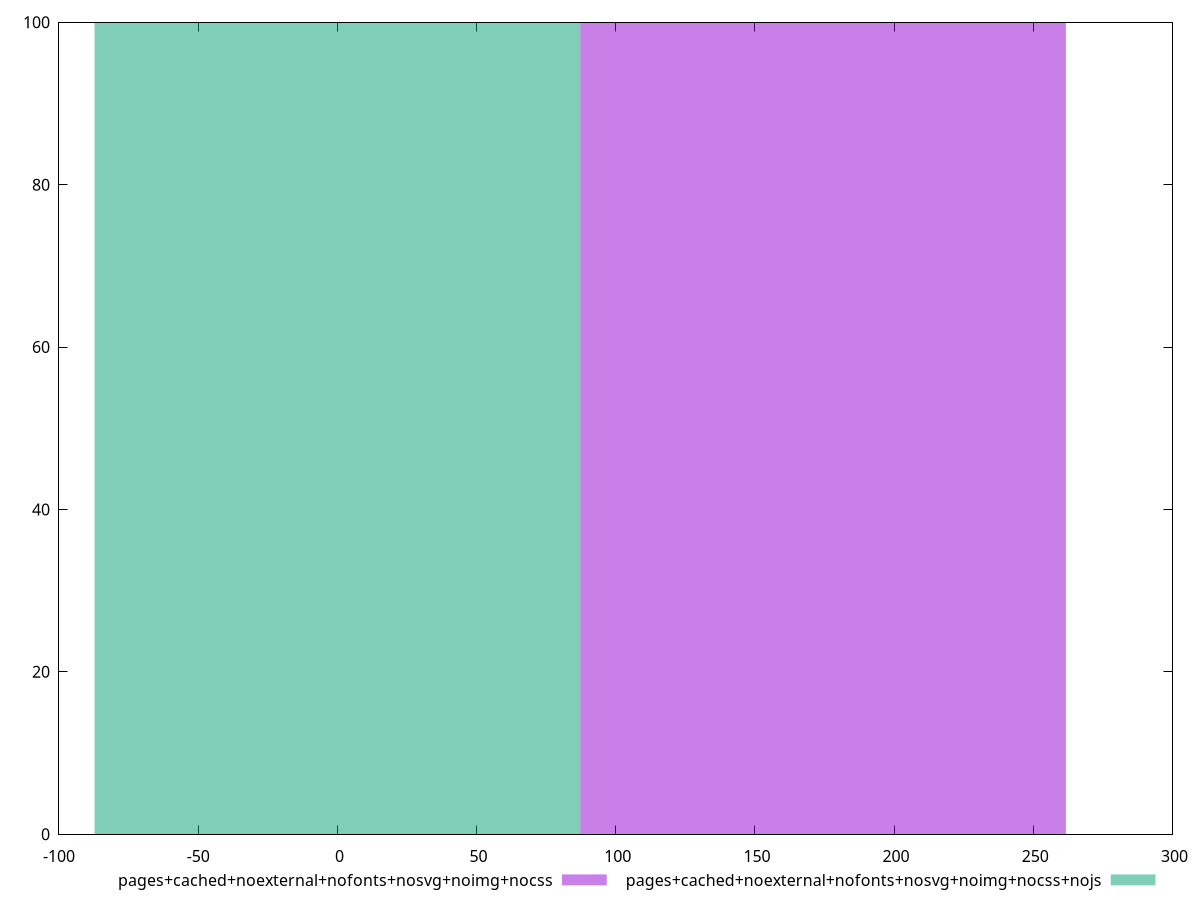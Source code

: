 reset
set terminal svg size 640, 500 enhanced background rgb 'white'
set output "reprap/unminified-javascript/comparison/histogram/12_vs_13.svg"

$pagesCachedNoexternalNofontsNosvgNoimgNocss <<EOF
174.46434087125579 100
EOF

$pagesCachedNoexternalNofontsNosvgNoimgNocssNojs <<EOF
0 100
EOF

set key outside below
set boxwidth 174.46434087125579
set yrange [0:100]
set style fill transparent solid 0.5 noborder

plot \
  $pagesCachedNoexternalNofontsNosvgNoimgNocss title "pages+cached+noexternal+nofonts+nosvg+noimg+nocss" with boxes, \
  $pagesCachedNoexternalNofontsNosvgNoimgNocssNojs title "pages+cached+noexternal+nofonts+nosvg+noimg+nocss+nojs" with boxes, \


reset